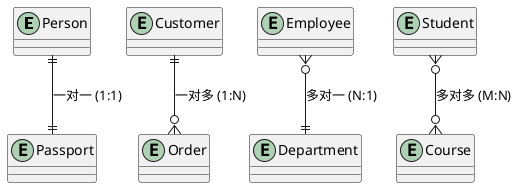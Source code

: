@startuml

skinparam BackgroundColor Transparent

entity "Person" as Person {
}

entity "Passport" as Passport {
}

entity "Customer" as Customer {
}

entity "Order" as Order {
}

entity "Employee" as Employee {
}

entity "Department" as Department {
}

entity "Student" as Student {
}

entity "Course" as Course {
}

Person ||--|| Passport : 一对一 (1:1)
Customer ||--o{ Order : 一对多 (1:N)
Employee }o--|| Department : 多对一 (N:1)
Student }o--o{ Course : 多对多 (M:N)
@enduml